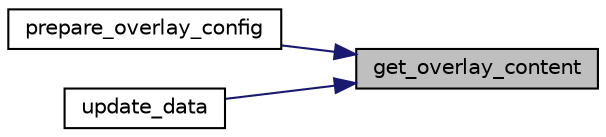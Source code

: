 digraph "get_overlay_content"
{
 // INTERACTIVE_SVG=YES
 // LATEX_PDF_SIZE
  bgcolor="transparent";
  edge [fontname="Helvetica",fontsize="10",labelfontname="Helvetica",labelfontsize="10"];
  node [fontname="Helvetica",fontsize="10",shape=record];
  rankdir="RL";
  Node1 [label="get_overlay_content",height=0.2,width=0.4,color="black", fillcolor="grey75", style="filled", fontcolor="black",tooltip=" "];
  Node1 -> Node2 [dir="back",color="midnightblue",fontsize="10",style="solid",fontname="Helvetica"];
  Node2 [label="prepare_overlay_config",height=0.2,width=0.4,color="black",URL="$d9/dd6/overlay__cfg_8c.html#a05c19d06dfd720dc265773fa35b46305",tooltip=" "];
  Node1 -> Node3 [dir="back",color="midnightblue",fontsize="10",style="solid",fontname="Helvetica"];
  Node3 [label="update_data",height=0.2,width=0.4,color="black",URL="$d9/dd6/overlay__cfg_8c.html#a47b65ecbd90050d9a2cb8092a1308b9a",tooltip=" "];
}
